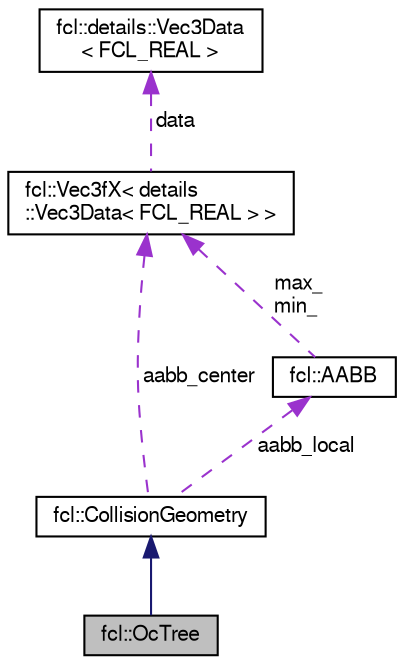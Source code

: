 digraph "fcl::OcTree"
{
  edge [fontname="FreeSans",fontsize="10",labelfontname="FreeSans",labelfontsize="10"];
  node [fontname="FreeSans",fontsize="10",shape=record];
  Node1 [label="fcl::OcTree",height=0.2,width=0.4,color="black", fillcolor="grey75", style="filled" fontcolor="black"];
  Node2 -> Node1 [dir="back",color="midnightblue",fontsize="10",style="solid",fontname="FreeSans"];
  Node2 [label="fcl::CollisionGeometry",height=0.2,width=0.4,color="black", fillcolor="white", style="filled",URL="$a00028.html",tooltip="The geometry for the object for collision or distance computation. "];
  Node3 -> Node2 [dir="back",color="darkorchid3",fontsize="10",style="dashed",label=" aabb_center" ,fontname="FreeSans"];
  Node3 [label="fcl::Vec3fX\< details\l::Vec3Data\< FCL_REAL \> \>",height=0.2,width=0.4,color="black", fillcolor="white", style="filled",URL="$a00223.html"];
  Node4 -> Node3 [dir="back",color="darkorchid3",fontsize="10",style="dashed",label=" data" ,fontname="FreeSans"];
  Node4 [label="fcl::details::Vec3Data\l\< FCL_REAL \>",height=0.2,width=0.4,color="black", fillcolor="white", style="filled",URL="$a00222.html"];
  Node5 -> Node2 [dir="back",color="darkorchid3",fontsize="10",style="dashed",label=" aabb_local" ,fontname="FreeSans"];
  Node5 [label="fcl::AABB",height=0.2,width=0.4,color="black", fillcolor="white", style="filled",URL="$a00003.html",tooltip="A class describing the AABB collision structure, which is a box in 3D space determined by two diagona..."];
  Node3 -> Node5 [dir="back",color="darkorchid3",fontsize="10",style="dashed",label=" max_\nmin_" ,fontname="FreeSans"];
}
